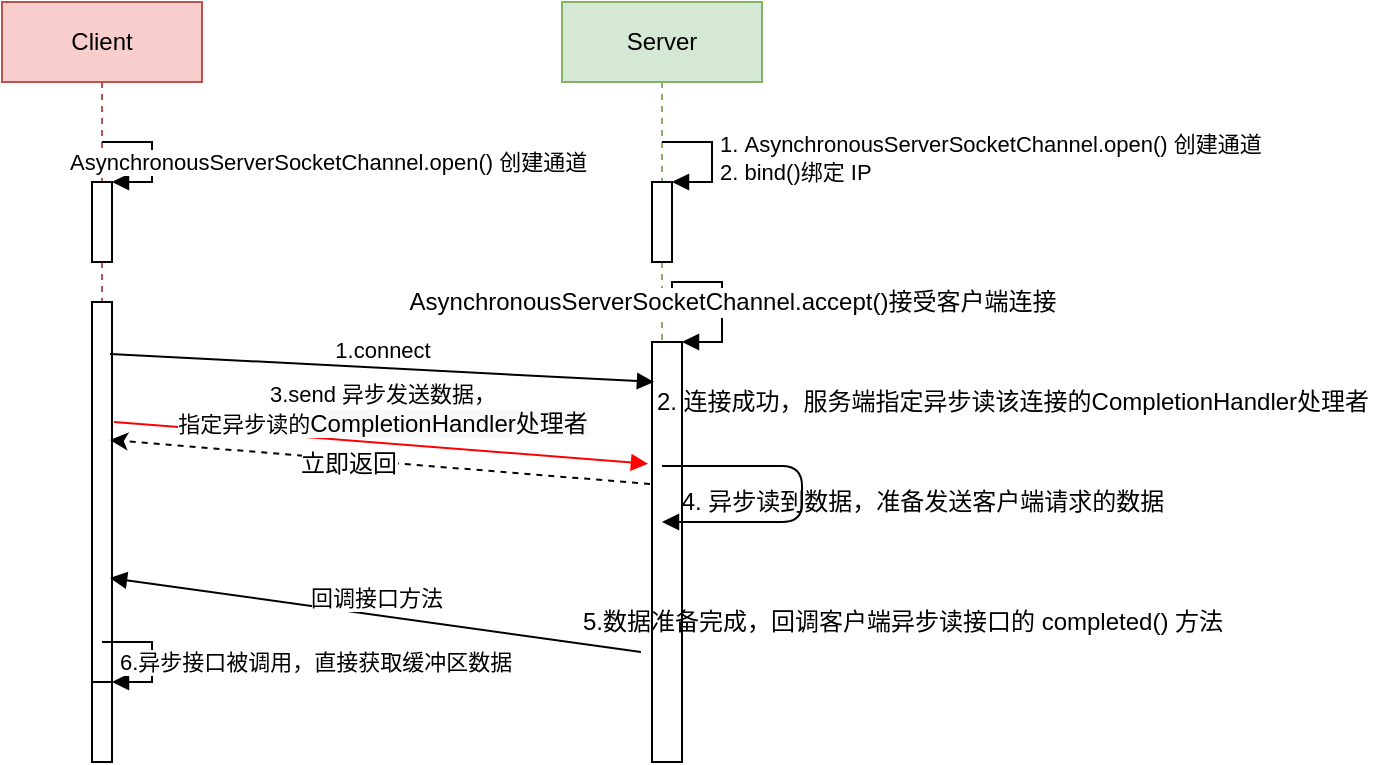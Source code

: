 <mxfile version="12.8.8" type="github"><diagram id="QY-BEr07iG2nazsXIPME" name="Page-1"><mxGraphModel dx="1412" dy="851" grid="1" gridSize="10" guides="1" tooltips="1" connect="1" arrows="1" fold="1" page="1" pageScale="1" pageWidth="850" pageHeight="1100" math="0" shadow="0"><root><mxCell id="0"/><mxCell id="1" parent="0"/><mxCell id="mrsmtRNVJ3jS9vpmie5T-15" value="Client" style="shape=umlLifeline;perimeter=lifelinePerimeter;whiteSpace=wrap;html=1;container=1;collapsible=0;recursiveResize=0;outlineConnect=0;fillColor=#f8cecc;strokeColor=#b85450;" parent="1" vertex="1"><mxGeometry x="120" y="40" width="100" height="380" as="geometry"/></mxCell><mxCell id="mrsmtRNVJ3jS9vpmie5T-16" value="" style="html=1;points=[];perimeter=orthogonalPerimeter;" parent="mrsmtRNVJ3jS9vpmie5T-15" vertex="1"><mxGeometry x="45" y="150" width="10" height="230" as="geometry"/></mxCell><mxCell id="BFGs5bCpXt-BWKpTWRyf-1" value="" style="html=1;points=[];perimeter=orthogonalPerimeter;" vertex="1" parent="mrsmtRNVJ3jS9vpmie5T-15"><mxGeometry x="45" y="90" width="10" height="40" as="geometry"/></mxCell><mxCell id="BFGs5bCpXt-BWKpTWRyf-2" value="AsynchronousServerSocketChannel.open() 创建通道" style="edgeStyle=orthogonalEdgeStyle;html=1;align=left;spacingLeft=2;endArrow=block;rounded=0;entryX=1;entryY=0;" edge="1" target="BFGs5bCpXt-BWKpTWRyf-1" parent="mrsmtRNVJ3jS9vpmie5T-15"><mxGeometry x="0.077" y="-45" relative="1" as="geometry"><mxPoint x="50" y="70" as="sourcePoint"/><Array as="points"><mxPoint x="75" y="70"/></Array><mxPoint as="offset"/></mxGeometry></mxCell><mxCell id="BFGs5bCpXt-BWKpTWRyf-4" value="" style="html=1;points=[];perimeter=orthogonalPerimeter;" vertex="1" parent="mrsmtRNVJ3jS9vpmie5T-15"><mxGeometry x="45" y="340" width="10" height="40" as="geometry"/></mxCell><mxCell id="BFGs5bCpXt-BWKpTWRyf-5" value="6.异步接口被调用，直接获取缓冲区数据" style="edgeStyle=orthogonalEdgeStyle;html=1;align=left;spacingLeft=2;endArrow=block;rounded=0;entryX=1;entryY=0;" edge="1" target="BFGs5bCpXt-BWKpTWRyf-4" parent="mrsmtRNVJ3jS9vpmie5T-15"><mxGeometry x="0.077" y="-20" relative="1" as="geometry"><mxPoint x="50" y="320" as="sourcePoint"/><Array as="points"><mxPoint x="75" y="320"/></Array><mxPoint as="offset"/></mxGeometry></mxCell><mxCell id="mrsmtRNVJ3jS9vpmie5T-18" value="Server" style="shape=umlLifeline;perimeter=lifelinePerimeter;whiteSpace=wrap;html=1;container=1;collapsible=0;recursiveResize=0;outlineConnect=0;fillColor=#d5e8d4;strokeColor=#82b366;" parent="1" vertex="1"><mxGeometry x="400" y="40" width="100" height="380" as="geometry"/></mxCell><mxCell id="mrsmtRNVJ3jS9vpmie5T-19" value="" style="html=1;points=[];perimeter=orthogonalPerimeter;" parent="mrsmtRNVJ3jS9vpmie5T-18" vertex="1"><mxGeometry x="45" y="90" width="10" height="40" as="geometry"/></mxCell><mxCell id="mrsmtRNVJ3jS9vpmie5T-20" value="1.&amp;nbsp;AsynchronousServerSocketChannel.open() 创建通道&lt;br&gt;2. bind()绑定 IP" style="edgeStyle=orthogonalEdgeStyle;html=1;align=left;spacingLeft=2;endArrow=block;rounded=0;entryX=1;entryY=0;" parent="mrsmtRNVJ3jS9vpmie5T-18" target="mrsmtRNVJ3jS9vpmie5T-19" edge="1"><mxGeometry relative="1" as="geometry"><mxPoint x="50" y="70" as="sourcePoint"/><Array as="points"><mxPoint x="75" y="70"/></Array></mxGeometry></mxCell><mxCell id="mrsmtRNVJ3jS9vpmie5T-21" value="" style="edgeStyle=orthogonalEdgeStyle;html=1;align=left;spacingLeft=2;endArrow=block;rounded=0;entryX=1;entryY=0;" parent="mrsmtRNVJ3jS9vpmie5T-18" target="mrsmtRNVJ3jS9vpmie5T-23" edge="1"><mxGeometry relative="1" as="geometry"><mxPoint x="55" y="150" as="sourcePoint"/><Array as="points"><mxPoint x="55" y="140"/><mxPoint x="80" y="140"/><mxPoint x="80" y="170"/></Array></mxGeometry></mxCell><mxCell id="mrsmtRNVJ3jS9vpmie5T-22" value="AsynchronousServerSocketChannel.accept()接受客户端连接" style="text;html=1;align=center;verticalAlign=middle;resizable=0;points=[];labelBackgroundColor=#ffffff;" parent="mrsmtRNVJ3jS9vpmie5T-21" vertex="1" connectable="0"><mxGeometry x="-0.286" y="-8" relative="1" as="geometry"><mxPoint x="9" y="2" as="offset"/></mxGeometry></mxCell><mxCell id="mrsmtRNVJ3jS9vpmie5T-23" value="" style="html=1;points=[];perimeter=orthogonalPerimeter;" parent="mrsmtRNVJ3jS9vpmie5T-18" vertex="1"><mxGeometry x="45" y="170" width="15" height="210" as="geometry"/></mxCell><mxCell id="mrsmtRNVJ3jS9vpmie5T-24" value="1.connect" style="html=1;verticalAlign=bottom;endArrow=block;exitX=0.9;exitY=0.113;exitDx=0;exitDy=0;exitPerimeter=0;entryX=0.067;entryY=0.095;entryDx=0;entryDy=0;entryPerimeter=0;" parent="1" source="mrsmtRNVJ3jS9vpmie5T-16" target="mrsmtRNVJ3jS9vpmie5T-23" edge="1"><mxGeometry width="80" relative="1" as="geometry"><mxPoint x="174" y="179.04" as="sourcePoint"/><mxPoint x="450" y="220" as="targetPoint"/></mxGeometry></mxCell><mxCell id="mrsmtRNVJ3jS9vpmie5T-25" value="3.send 异步发送数据，&lt;br&gt;指定异步读的&lt;span style=&quot;font-size: 12px ; background-color: rgb(248 , 249 , 250)&quot;&gt;CompletionHandler处理者&lt;/span&gt;" style="html=1;verticalAlign=bottom;endArrow=block;entryX=-0.133;entryY=0.29;entryDx=0;entryDy=0;entryPerimeter=0;strokeColor=#FF0000;" parent="1" target="mrsmtRNVJ3jS9vpmie5T-23" edge="1"><mxGeometry x="0.003" width="80" relative="1" as="geometry"><mxPoint x="176" y="250" as="sourcePoint"/><mxPoint x="446" y="271.04" as="targetPoint"/><mxPoint as="offset"/></mxGeometry></mxCell><mxCell id="mrsmtRNVJ3jS9vpmie5T-26" value="" style="html=1;verticalAlign=bottom;endArrow=block;" parent="1" source="mrsmtRNVJ3jS9vpmie5T-18" target="mrsmtRNVJ3jS9vpmie5T-18" edge="1"><mxGeometry x="0.166" y="-91" width="80" relative="1" as="geometry"><mxPoint x="380" y="430" as="sourcePoint"/><mxPoint x="510" y="320" as="targetPoint"/><Array as="points"><mxPoint x="520" y="272"/><mxPoint x="520" y="300"/></Array><mxPoint x="91" y="81" as="offset"/></mxGeometry></mxCell><mxCell id="mrsmtRNVJ3jS9vpmie5T-27" value="4. 异步读到数据，准备发送客户端请求的数据" style="text;html=1;align=center;verticalAlign=middle;resizable=0;points=[];autosize=1;" parent="1" vertex="1"><mxGeometry x="450" y="280" width="260" height="20" as="geometry"/></mxCell><mxCell id="mrsmtRNVJ3jS9vpmie5T-29" value="5.数据准备完成，回调客户端异步读接口的 completed() 方法" style="text;html=1;align=center;verticalAlign=middle;resizable=0;points=[];autosize=1;" parent="1" vertex="1"><mxGeometry x="400" y="340" width="340" height="20" as="geometry"/></mxCell><mxCell id="mrsmtRNVJ3jS9vpmie5T-31" value="&lt;span style=&quot;color: rgba(0 , 0 , 0 , 0) ; font-family: monospace ; font-size: 0px&quot;&gt;%3CmxGraphModel%3E%3Croot%3E%3CmxCell%20id%3D%220%22%2F%3E%3CmxCell%20id%3D%221%22%20parent%3D%220%22%2F%3E%3CmxCell%20id%3D%222%22%20value%3D%22%E6%94%B6%E5%88%B0%E8%AF%B7%E6%B1%82%EF%BC%8C%E4%BD%86%E6%95%B0%E6%8D%AE%E6%9C%AA%E5%87%86%E5%A4%87%E5%AE%8C%E6%AF%95%EF%BC%8C%E5%BC%80%E6%96%B0%E7%BA%BF%E7%A8%8B%E5%A4%84%E7%90%86%22%20style%3D%22text%3Bhtml%3D1%3Balign%3Dcenter%3BverticalAlign%3Dmiddle%3Bresizable%3D0%3Bpoints%3D%5B%5D%3Bautosize%3D1%3B%22%20vertex%3D%221%22%20parent%3D%221%22%3E%3CmxGeometry%20x%3D%22420%22%20y%3D%22300%22%20width%3D%22260%22%20height%3D%2220%22%20as%3D%22geometry%22%2F%3E%3C%2FmxCell%3E%3C%2Froot%3E%3C%2FmxGraphModel%3E&lt;/span&gt;" style="text;html=1;align=center;verticalAlign=middle;resizable=0;points=[];autosize=1;" parent="1" vertex="1"><mxGeometry x="522" y="238" width="20" height="20" as="geometry"/></mxCell><mxCell id="mrsmtRNVJ3jS9vpmie5T-32" value="2. 连接成功，服务端指定异步读该连接的CompletionHandler处理者" style="text;html=1;align=center;verticalAlign=middle;resizable=0;points=[];autosize=1;" parent="1" vertex="1"><mxGeometry x="440" y="230" width="370" height="20" as="geometry"/></mxCell><mxCell id="mrsmtRNVJ3jS9vpmie5T-34" value="" style="endArrow=classic;html=1;entryX=0.9;entryY=0.3;entryDx=0;entryDy=0;entryPerimeter=0;exitX=-0.067;exitY=0.338;exitDx=0;exitDy=0;exitPerimeter=0;dashed=1;" parent="1" source="mrsmtRNVJ3jS9vpmie5T-23" target="mrsmtRNVJ3jS9vpmie5T-16" edge="1"><mxGeometry width="50" height="50" relative="1" as="geometry"><mxPoint x="400" y="360" as="sourcePoint"/><mxPoint x="450" y="310" as="targetPoint"/></mxGeometry></mxCell><mxCell id="mrsmtRNVJ3jS9vpmie5T-36" value="立即返回" style="text;html=1;align=center;verticalAlign=middle;resizable=0;points=[];labelBackgroundColor=#ffffff;" parent="mrsmtRNVJ3jS9vpmie5T-34" vertex="1" connectable="0"><mxGeometry x="0.119" y="2" relative="1" as="geometry"><mxPoint as="offset"/></mxGeometry></mxCell><mxCell id="BFGs5bCpXt-BWKpTWRyf-3" value="回调接口方法" style="html=1;verticalAlign=bottom;endArrow=block;entryX=0.9;entryY=0.6;entryDx=0;entryDy=0;entryPerimeter=0;exitX=0.116;exitY=1.25;exitDx=0;exitDy=0;exitPerimeter=0;" edge="1" parent="1" source="mrsmtRNVJ3jS9vpmie5T-29" target="mrsmtRNVJ3jS9vpmie5T-16"><mxGeometry width="80" relative="1" as="geometry"><mxPoint x="540" y="360" as="sourcePoint"/><mxPoint x="620" y="360" as="targetPoint"/></mxGeometry></mxCell></root></mxGraphModel></diagram></mxfile>